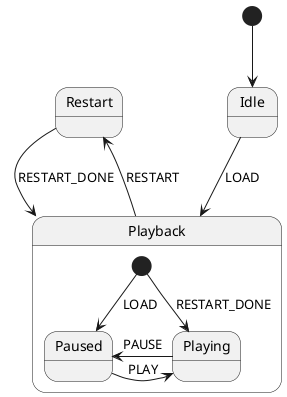 @startuml

[*] --> Idle
Idle --> Playback: LOAD
Playback --> Restart: RESTART
Restart -> Playback: RESTART_DONE

state Playback {
    [*] --> Paused: LOAD
    [*] --> Playing: RESTART_DONE
    Paused -right-> Playing: PLAY
    Playing -left-> Paused: PAUSE
}

@enduml